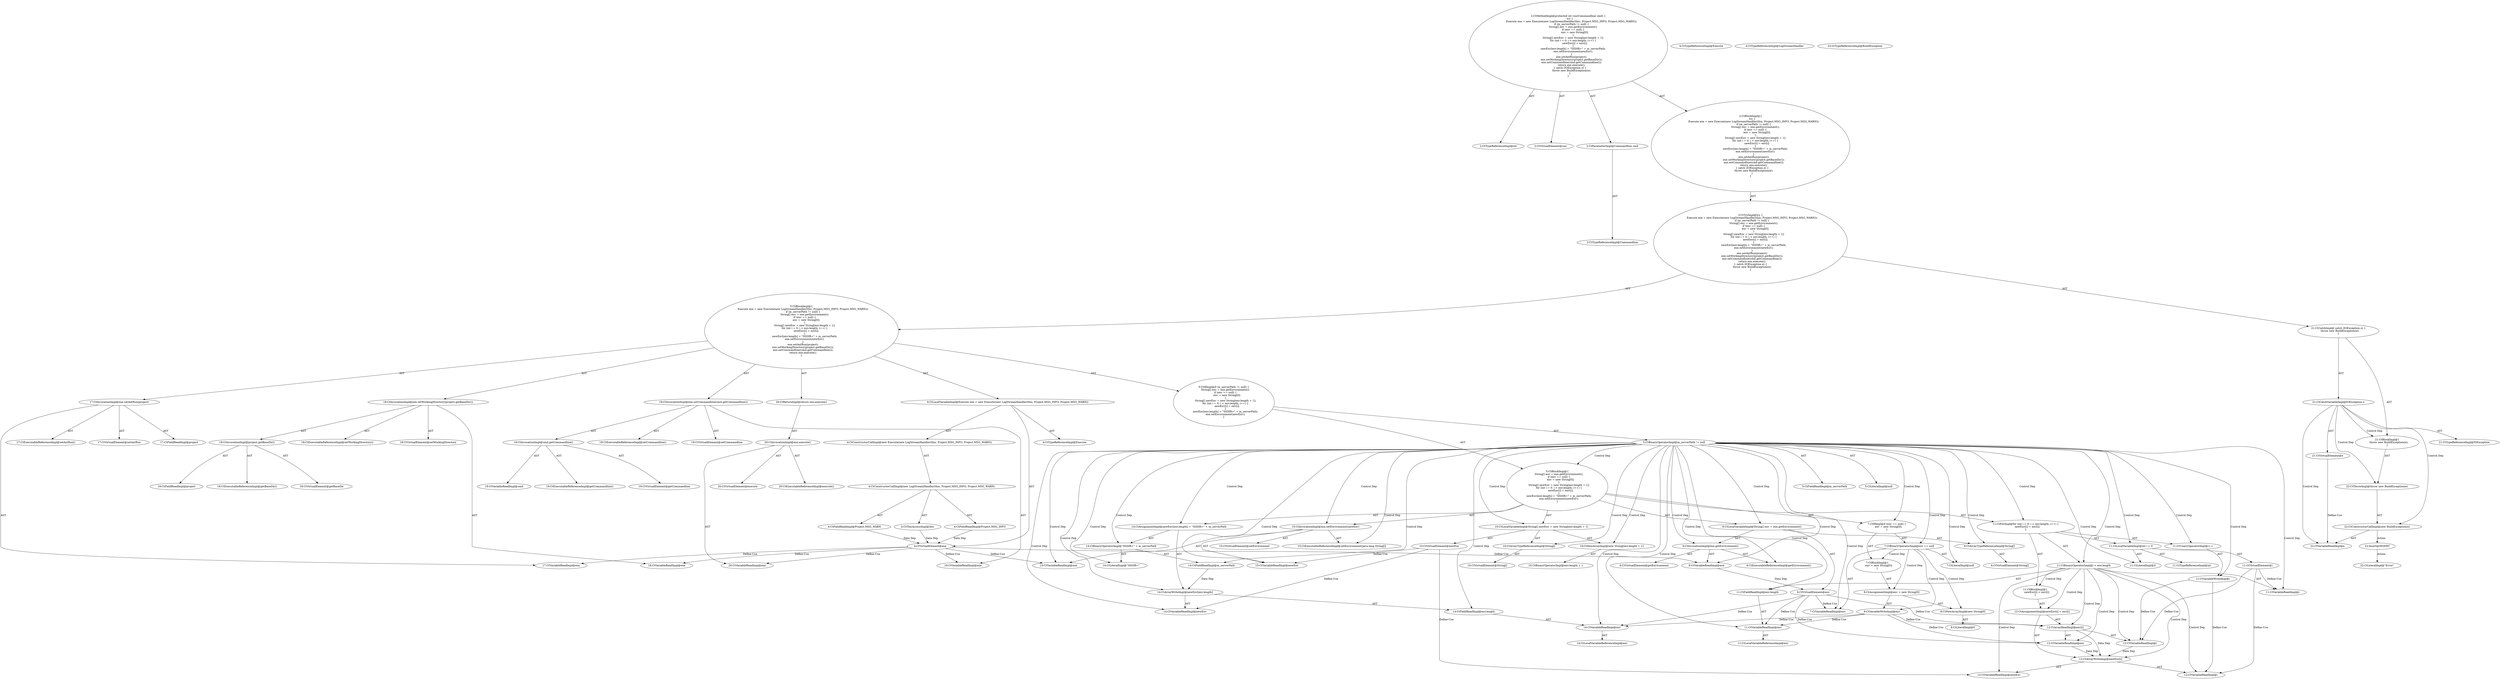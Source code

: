 digraph "run#?,Commandline" {
0 [label="2:CtTypeReferenceImpl@int" shape=ellipse]
1 [label="2:CtVirtualElement@run" shape=ellipse]
2 [label="2:CtParameterImpl@Commandline cmd" shape=ellipse]
3 [label="2:CtTypeReferenceImpl@Commandline" shape=ellipse]
4 [label="4:CtTypeReferenceImpl@Execute" shape=ellipse]
5 [label="4:CtTypeReferenceImpl@Execute" shape=ellipse]
6 [label="4:CtTypeReferenceImpl@LogStreamHandler" shape=ellipse]
7 [label="4:CtThisAccessImpl@this" shape=ellipse]
8 [label="4:CtFieldReadImpl@Project.MSG_INFO" shape=ellipse]
9 [label="4:CtFieldReadImpl@Project.MSG_WARN" shape=ellipse]
10 [label="4:CtConstructorCallImpl@new LogStreamHandler(this, Project.MSG_INFO, Project.MSG_WARN)" shape=ellipse]
11 [label="4:CtConstructorCallImpl@new Execute(new LogStreamHandler(this, Project.MSG_INFO, Project.MSG_WARN))" shape=ellipse]
12 [label="4:CtVirtualElement@exe" shape=ellipse]
13 [label="4:CtLocalVariableImpl@Execute exe = new Execute(new LogStreamHandler(this, Project.MSG_INFO, Project.MSG_WARN))" shape=ellipse]
14 [label="5:CtFieldReadImpl@m_serverPath" shape=ellipse]
15 [label="5:CtLiteralImpl@null" shape=ellipse]
16 [label="5:CtBinaryOperatorImpl@m_serverPath != null" shape=ellipse]
17 [label="6:CtVirtualElement@String[]" shape=ellipse]
18 [label="6:CtArrayTypeReferenceImpl@String[]" shape=ellipse]
19 [label="6:CtExecutableReferenceImpl@getEnvironment()" shape=ellipse]
20 [label="6:CtVirtualElement@getEnvironment" shape=ellipse]
21 [label="6:CtVariableReadImpl@exe" shape=ellipse]
22 [label="6:CtInvocationImpl@exe.getEnvironment()" shape=ellipse]
23 [label="6:CtVirtualElement@env" shape=ellipse]
24 [label="6:CtLocalVariableImpl@String[] env = exe.getEnvironment()" shape=ellipse]
25 [label="7:CtVariableReadImpl@env" shape=ellipse]
26 [label="7:CtLiteralImpl@null" shape=ellipse]
27 [label="7:CtBinaryOperatorImpl@env == null" shape=ellipse]
28 [label="8:CtVariableWriteImpl@env" shape=ellipse]
29 [label="8:CtNewArrayImpl@new String[0]" shape=ellipse]
30 [label="8:CtLiteralImpl@0" shape=ellipse]
31 [label="8:CtAssignmentImpl@env = new String[0]" shape=ellipse]
32 [label="7:CtBlockImpl@\{
    env = new String[0];
\}" shape=ellipse]
33 [label="7:CtIfImpl@if (env == null) \{
    env = new String[0];
\}" shape=ellipse]
34 [label="10:CtVirtualElement@String[]" shape=ellipse]
35 [label="10:CtArrayTypeReferenceImpl@String[]" shape=ellipse]
36 [label="10:CtNewArrayImpl@new String[env.length + 1]" shape=ellipse]
37 [label="10:CtBinaryOperatorImpl@env.length + 1" shape=ellipse]
38 [label="10:CtVirtualElement@newEnv" shape=ellipse]
39 [label="10:CtLocalVariableImpl@String[] newEnv = new String[env.length + 1]" shape=ellipse]
40 [label="11:CtTypeReferenceImpl@int" shape=ellipse]
41 [label="11:CtLiteralImpl@0" shape=ellipse]
42 [label="11:CtVirtualElement@i" shape=ellipse]
43 [label="11:CtLocalVariableImpl@int i = 0" shape=ellipse]
44 [label="11:CtVariableReadImpl@i" shape=ellipse]
45 [label="11:CtVariableReadImpl@env" shape=ellipse]
46 [label="11:CtLocalVariableReferenceImpl@env" shape=ellipse]
47 [label="11:CtFieldReadImpl@env.length" shape=ellipse]
48 [label="11:CtBinaryOperatorImpl@i < env.length" shape=ellipse]
49 [label="11:CtVariableWriteImpl@i" shape=ellipse]
50 [label="11:CtUnaryOperatorImpl@i++" shape=ellipse]
51 [label="12:CtVariableReadImpl@newEnv" shape=ellipse]
52 [label="12:CtVariableReadImpl@i" shape=ellipse]
53 [label="12:CtArrayWriteImpl@newEnv[i]" shape=ellipse]
54 [label="12:CtVariableReadImpl@env" shape=ellipse]
55 [label="12:CtVariableReadImpl@i" shape=ellipse]
56 [label="12:CtArrayReadImpl@env[i]" shape=ellipse]
57 [label="12:CtAssignmentImpl@newEnv[i] = env[i]" shape=ellipse]
58 [label="11:CtBlockImpl@\{
    newEnv[i] = env[i];
\}" shape=ellipse]
59 [label="11:CtForImpl@for (int i = 0; i < env.length; i++) \{
    newEnv[i] = env[i];
\}" shape=ellipse]
60 [label="14:CtVariableReadImpl@newEnv" shape=ellipse]
61 [label="14:CtVariableReadImpl@env" shape=ellipse]
62 [label="14:CtLocalVariableReferenceImpl@env" shape=ellipse]
63 [label="14:CtFieldReadImpl@env.length" shape=ellipse]
64 [label="14:CtArrayWriteImpl@newEnv[env.length]" shape=ellipse]
65 [label="14:CtLiteralImpl@\"SSDIR=\"" shape=ellipse]
66 [label="14:CtFieldReadImpl@m_serverPath" shape=ellipse]
67 [label="14:CtBinaryOperatorImpl@\"SSDIR=\" + m_serverPath" shape=ellipse]
68 [label="14:CtAssignmentImpl@newEnv[env.length] = \"SSDIR=\" + m_serverPath" shape=ellipse]
69 [label="15:CtExecutableReferenceImpl@setEnvironment(java.lang.String[])" shape=ellipse]
70 [label="15:CtVirtualElement@setEnvironment" shape=ellipse]
71 [label="15:CtVariableReadImpl@exe" shape=ellipse]
72 [label="15:CtVariableReadImpl@newEnv" shape=ellipse]
73 [label="15:CtInvocationImpl@exe.setEnvironment(newEnv)" shape=ellipse]
74 [label="5:CtBlockImpl@\{
    String[] env = exe.getEnvironment();
    if (env == null) \{
        env = new String[0];
    \}
    String[] newEnv = new String[env.length + 1];
    for (int i = 0; i < env.length; i++) \{
        newEnv[i] = env[i];
    \}
    newEnv[env.length] = \"SSDIR=\" + m_serverPath;
    exe.setEnvironment(newEnv);
\}" shape=ellipse]
75 [label="5:CtIfImpl@if (m_serverPath != null) \{
    String[] env = exe.getEnvironment();
    if (env == null) \{
        env = new String[0];
    \}
    String[] newEnv = new String[env.length + 1];
    for (int i = 0; i < env.length; i++) \{
        newEnv[i] = env[i];
    \}
    newEnv[env.length] = \"SSDIR=\" + m_serverPath;
    exe.setEnvironment(newEnv);
\}" shape=ellipse]
76 [label="17:CtExecutableReferenceImpl@setAntRun()" shape=ellipse]
77 [label="17:CtVirtualElement@setAntRun" shape=ellipse]
78 [label="17:CtVariableReadImpl@exe" shape=ellipse]
79 [label="17:CtFieldReadImpl@project" shape=ellipse]
80 [label="17:CtInvocationImpl@exe.setAntRun(project)" shape=ellipse]
81 [label="18:CtExecutableReferenceImpl@setWorkingDirectory()" shape=ellipse]
82 [label="18:CtVirtualElement@setWorkingDirectory" shape=ellipse]
83 [label="18:CtVariableReadImpl@exe" shape=ellipse]
84 [label="18:CtExecutableReferenceImpl@getBaseDir()" shape=ellipse]
85 [label="18:CtVirtualElement@getBaseDir" shape=ellipse]
86 [label="18:CtFieldReadImpl@project" shape=ellipse]
87 [label="18:CtInvocationImpl@project.getBaseDir()" shape=ellipse]
88 [label="18:CtInvocationImpl@exe.setWorkingDirectory(project.getBaseDir())" shape=ellipse]
89 [label="19:CtExecutableReferenceImpl@setCommandline()" shape=ellipse]
90 [label="19:CtVirtualElement@setCommandline" shape=ellipse]
91 [label="19:CtVariableReadImpl@exe" shape=ellipse]
92 [label="19:CtExecutableReferenceImpl@getCommandline()" shape=ellipse]
93 [label="19:CtVirtualElement@getCommandline" shape=ellipse]
94 [label="19:CtVariableReadImpl@cmd" shape=ellipse]
95 [label="19:CtInvocationImpl@cmd.getCommandline()" shape=ellipse]
96 [label="19:CtInvocationImpl@exe.setCommandline(cmd.getCommandline())" shape=ellipse]
97 [label="20:CtExecutableReferenceImpl@execute()" shape=ellipse]
98 [label="20:CtVirtualElement@execute" shape=ellipse]
99 [label="20:CtVariableReadImpl@exe" shape=ellipse]
100 [label="20:CtInvocationImpl@exe.execute()" shape=ellipse]
101 [label="20:CtReturnImpl@return exe.execute()" shape=ellipse]
102 [label="3:CtBlockImpl@\{
    Execute exe = new Execute(new LogStreamHandler(this, Project.MSG_INFO, Project.MSG_WARN));
    if (m_serverPath != null) \{
        String[] env = exe.getEnvironment();
        if (env == null) \{
            env = new String[0];
        \}
        String[] newEnv = new String[env.length + 1];
        for (int i = 0; i < env.length; i++) \{
            newEnv[i] = env[i];
        \}
        newEnv[env.length] = \"SSDIR=\" + m_serverPath;
        exe.setEnvironment(newEnv);
    \}
    exe.setAntRun(project);
    exe.setWorkingDirectory(project.getBaseDir());
    exe.setCommandline(cmd.getCommandline());
    return exe.execute();
\}" shape=ellipse]
103 [label="21:CtVirtualElement@e" shape=ellipse]
104 [label="21:CtTypeReferenceImpl@IOException" shape=ellipse]
105 [label="21:CtCatchVariableImpl@IOException e" shape=ellipse]
106 [label="22:CtTypeReferenceImpl@BuildException" shape=ellipse]
107 [label="22:CtVariableReadImpl@e" shape=ellipse]
108 [label="22:CtConstructorCallImpl@new BuildException(e)" shape=ellipse]
109 [label="22:CtThrowImpl@throw new BuildException(e)" shape=ellipse]
110 [label="21:CtBlockImpl@\{
    throw new BuildException(e);
\}" shape=ellipse]
111 [label="21:CtCatchImpl@ catch (IOException e) \{
    throw new BuildException(e);
\}" shape=ellipse]
112 [label="3:CtTryImpl@try \{
    Execute exe = new Execute(new LogStreamHandler(this, Project.MSG_INFO, Project.MSG_WARN));
    if (m_serverPath != null) \{
        String[] env = exe.getEnvironment();
        if (env == null) \{
            env = new String[0];
        \}
        String[] newEnv = new String[env.length + 1];
        for (int i = 0; i < env.length; i++) \{
            newEnv[i] = env[i];
        \}
        newEnv[env.length] = \"SSDIR=\" + m_serverPath;
        exe.setEnvironment(newEnv);
    \}
    exe.setAntRun(project);
    exe.setWorkingDirectory(project.getBaseDir());
    exe.setCommandline(cmd.getCommandline());
    return exe.execute();
\} catch (IOException e) \{
    throw new BuildException(e);
\}" shape=ellipse]
113 [label="2:CtBlockImpl@\{
    try \{
        Execute exe = new Execute(new LogStreamHandler(this, Project.MSG_INFO, Project.MSG_WARN));
        if (m_serverPath != null) \{
            String[] env = exe.getEnvironment();
            if (env == null) \{
                env = new String[0];
            \}
            String[] newEnv = new String[env.length + 1];
            for (int i = 0; i < env.length; i++) \{
                newEnv[i] = env[i];
            \}
            newEnv[env.length] = \"SSDIR=\" + m_serverPath;
            exe.setEnvironment(newEnv);
        \}
        exe.setAntRun(project);
        exe.setWorkingDirectory(project.getBaseDir());
        exe.setCommandline(cmd.getCommandline());
        return exe.execute();
    \} catch (IOException e) \{
        throw new BuildException(e);
    \}
\}" shape=ellipse]
114 [label="2:CtMethodImpl@protected int run(Commandline cmd) \{
    try \{
        Execute exe = new Execute(new LogStreamHandler(this, Project.MSG_INFO, Project.MSG_WARN));
        if (m_serverPath != null) \{
            String[] env = exe.getEnvironment();
            if (env == null) \{
                env = new String[0];
            \}
            String[] newEnv = new String[env.length + 1];
            for (int i = 0; i < env.length; i++) \{
                newEnv[i] = env[i];
            \}
            newEnv[env.length] = \"SSDIR=\" + m_serverPath;
            exe.setEnvironment(newEnv);
        \}
        exe.setAntRun(project);
        exe.setWorkingDirectory(project.getBaseDir());
        exe.setCommandline(cmd.getCommandline());
        return exe.execute();
    \} catch (IOException e) \{
        throw new BuildException(e);
    \}
\}" shape=ellipse]
115 [label="22:Insert@INSERT" shape=ellipse]
116 [label="22:CtLiteralImpl@\"Error\"" shape=ellipse]
2 -> 3 [label="AST"];
7 -> 12 [label="Data Dep"];
8 -> 12 [label="Data Dep"];
9 -> 12 [label="Data Dep"];
10 -> 7 [label="AST"];
10 -> 8 [label="AST"];
10 -> 9 [label="AST"];
11 -> 10 [label="AST"];
12 -> 21 [label="Define-Use"];
12 -> 71 [label="Define-Use"];
12 -> 78 [label="Define-Use"];
12 -> 83 [label="Define-Use"];
12 -> 91 [label="Define-Use"];
12 -> 99 [label="Define-Use"];
13 -> 12 [label="AST"];
13 -> 4 [label="AST"];
13 -> 11 [label="AST"];
16 -> 14 [label="AST"];
16 -> 15 [label="AST"];
16 -> 74 [label="Control Dep"];
16 -> 24 [label="Control Dep"];
16 -> 18 [label="Control Dep"];
16 -> 22 [label="Control Dep"];
16 -> 19 [label="Control Dep"];
16 -> 21 [label="Control Dep"];
16 -> 33 [label="Control Dep"];
16 -> 27 [label="Control Dep"];
16 -> 25 [label="Control Dep"];
16 -> 26 [label="Control Dep"];
16 -> 39 [label="Control Dep"];
16 -> 35 [label="Control Dep"];
16 -> 36 [label="Control Dep"];
16 -> 59 [label="Control Dep"];
16 -> 43 [label="Control Dep"];
16 -> 41 [label="Control Dep"];
16 -> 48 [label="Control Dep"];
16 -> 44 [label="Control Dep"];
16 -> 47 [label="Control Dep"];
16 -> 45 [label="Control Dep"];
16 -> 50 [label="Control Dep"];
16 -> 49 [label="Control Dep"];
16 -> 68 [label="Control Dep"];
16 -> 64 [label="Control Dep"];
16 -> 60 [label="Control Dep"];
16 -> 63 [label="Control Dep"];
16 -> 61 [label="Control Dep"];
16 -> 67 [label="Control Dep"];
16 -> 65 [label="Control Dep"];
16 -> 66 [label="Control Dep"];
16 -> 73 [label="Control Dep"];
16 -> 69 [label="Control Dep"];
16 -> 71 [label="Control Dep"];
16 -> 72 [label="Control Dep"];
18 -> 17 [label="AST"];
21 -> 23 [label="Data Dep"];
22 -> 20 [label="AST"];
22 -> 21 [label="AST"];
22 -> 19 [label="AST"];
23 -> 25 [label="Define-Use"];
23 -> 45 [label="Define-Use"];
23 -> 54 [label="Define-Use"];
23 -> 56 [label="Define-Use"];
23 -> 61 [label="Define-Use"];
24 -> 23 [label="AST"];
24 -> 18 [label="AST"];
24 -> 22 [label="AST"];
27 -> 25 [label="AST"];
27 -> 26 [label="AST"];
27 -> 32 [label="Control Dep"];
27 -> 31 [label="Control Dep"];
27 -> 28 [label="Control Dep"];
27 -> 29 [label="Control Dep"];
28 -> 45 [label="Define-Use"];
28 -> 54 [label="Define-Use"];
28 -> 56 [label="Define-Use"];
28 -> 61 [label="Define-Use"];
29 -> 30 [label="AST"];
31 -> 28 [label="AST"];
31 -> 29 [label="AST"];
32 -> 31 [label="AST"];
33 -> 27 [label="AST"];
33 -> 32 [label="AST"];
35 -> 34 [label="AST"];
36 -> 37 [label="AST"];
38 -> 51 [label="Define-Use"];
38 -> 60 [label="Define-Use"];
38 -> 72 [label="Define-Use"];
39 -> 38 [label="AST"];
39 -> 35 [label="AST"];
39 -> 36 [label="AST"];
42 -> 44 [label="Define-Use"];
42 -> 52 [label="Define-Use"];
42 -> 55 [label="Define-Use"];
43 -> 42 [label="AST"];
43 -> 40 [label="AST"];
43 -> 41 [label="AST"];
45 -> 46 [label="AST"];
47 -> 45 [label="AST"];
48 -> 44 [label="AST"];
48 -> 47 [label="AST"];
48 -> 58 [label="Control Dep"];
48 -> 57 [label="Control Dep"];
48 -> 53 [label="Control Dep"];
48 -> 51 [label="Control Dep"];
48 -> 52 [label="Control Dep"];
48 -> 56 [label="Control Dep"];
48 -> 54 [label="Control Dep"];
48 -> 55 [label="Control Dep"];
49 -> 52 [label="Define-Use"];
49 -> 55 [label="Define-Use"];
50 -> 49 [label="AST"];
53 -> 51 [label="AST"];
53 -> 52 [label="AST"];
54 -> 53 [label="Data Dep"];
55 -> 53 [label="Data Dep"];
56 -> 54 [label="AST"];
56 -> 55 [label="AST"];
56 -> 53 [label="Data Dep"];
57 -> 53 [label="AST"];
57 -> 56 [label="AST"];
58 -> 57 [label="AST"];
59 -> 43 [label="AST"];
59 -> 48 [label="AST"];
59 -> 50 [label="AST"];
59 -> 58 [label="AST"];
61 -> 62 [label="AST"];
63 -> 61 [label="AST"];
64 -> 60 [label="AST"];
64 -> 63 [label="AST"];
66 -> 64 [label="Data Dep"];
67 -> 65 [label="AST"];
67 -> 66 [label="AST"];
68 -> 64 [label="AST"];
68 -> 67 [label="AST"];
73 -> 70 [label="AST"];
73 -> 71 [label="AST"];
73 -> 69 [label="AST"];
73 -> 72 [label="AST"];
74 -> 24 [label="AST"];
74 -> 33 [label="AST"];
74 -> 39 [label="AST"];
74 -> 59 [label="AST"];
74 -> 68 [label="AST"];
74 -> 73 [label="AST"];
75 -> 16 [label="AST"];
75 -> 74 [label="AST"];
80 -> 77 [label="AST"];
80 -> 78 [label="AST"];
80 -> 76 [label="AST"];
80 -> 79 [label="AST"];
87 -> 85 [label="AST"];
87 -> 86 [label="AST"];
87 -> 84 [label="AST"];
88 -> 82 [label="AST"];
88 -> 83 [label="AST"];
88 -> 81 [label="AST"];
88 -> 87 [label="AST"];
95 -> 93 [label="AST"];
95 -> 94 [label="AST"];
95 -> 92 [label="AST"];
96 -> 90 [label="AST"];
96 -> 91 [label="AST"];
96 -> 89 [label="AST"];
96 -> 95 [label="AST"];
100 -> 98 [label="AST"];
100 -> 99 [label="AST"];
100 -> 97 [label="AST"];
101 -> 100 [label="AST"];
102 -> 13 [label="AST"];
102 -> 75 [label="AST"];
102 -> 80 [label="AST"];
102 -> 88 [label="AST"];
102 -> 96 [label="AST"];
102 -> 101 [label="AST"];
103 -> 107 [label="Define-Use"];
105 -> 103 [label="AST"];
105 -> 104 [label="AST"];
105 -> 110 [label="Control Dep"];
105 -> 109 [label="Control Dep"];
105 -> 108 [label="Control Dep"];
105 -> 107 [label="Control Dep"];
108 -> 107 [label="AST"];
108 -> 115 [label="Action"];
109 -> 108 [label="AST"];
110 -> 109 [label="AST"];
111 -> 105 [label="AST"];
111 -> 110 [label="AST"];
112 -> 102 [label="AST"];
112 -> 111 [label="AST"];
113 -> 112 [label="AST"];
114 -> 1 [label="AST"];
114 -> 0 [label="AST"];
114 -> 2 [label="AST"];
114 -> 113 [label="AST"];
115 -> 116 [label="Action"];
}